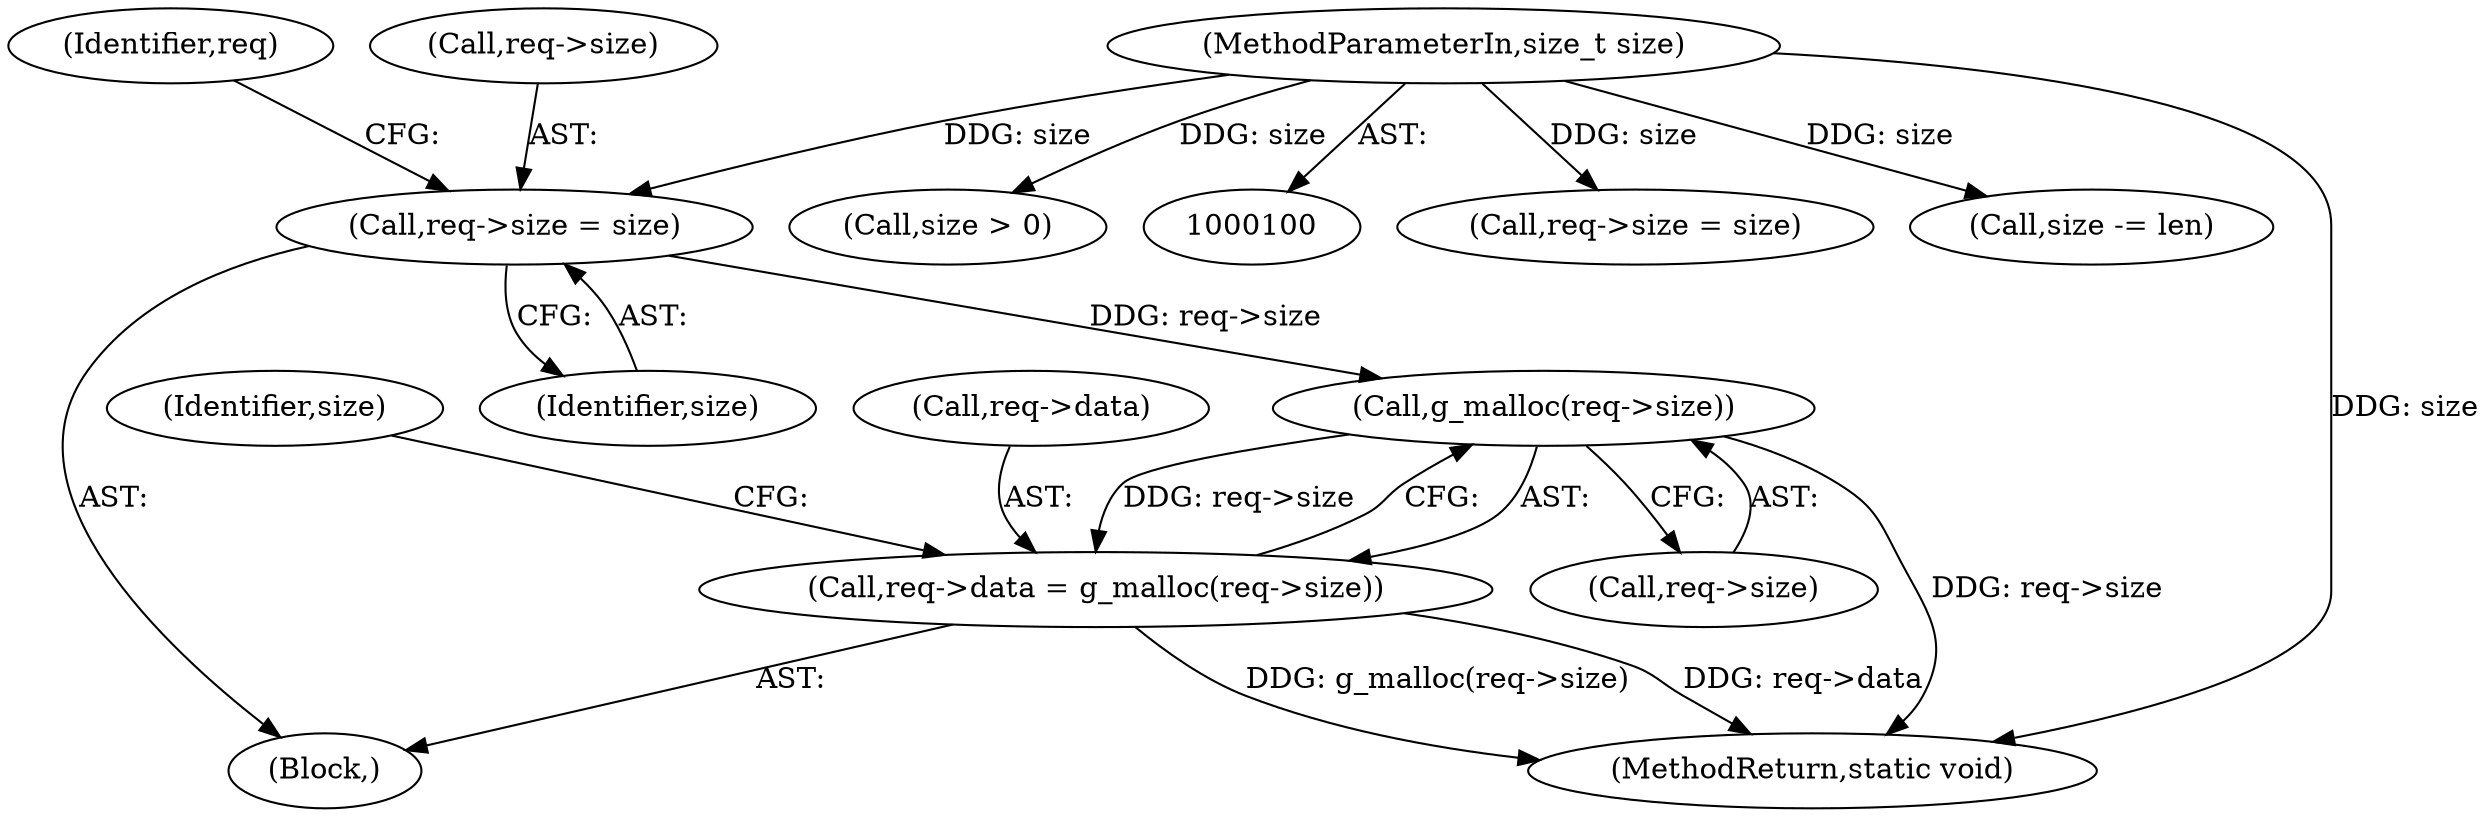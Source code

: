 digraph "0_qemu_60253ed1e6ec6d8e5ef2efe7bf755f475dce9956@pointer" {
"1000123" [label="(Call,req->size = size)"];
"1000102" [label="(MethodParameterIn,size_t size)"];
"1000142" [label="(Call,g_malloc(req->size))"];
"1000138" [label="(Call,req->data = g_malloc(req->size))"];
"1000163" [label="(Call,req->size = size)"];
"1000138" [label="(Call,req->data = g_malloc(req->size))"];
"1000123" [label="(Call,req->size = size)"];
"1000102" [label="(MethodParameterIn,size_t size)"];
"1000130" [label="(Identifier,req)"];
"1000105" [label="(Block,)"];
"1000148" [label="(Identifier,size)"];
"1000143" [label="(Call,req->size)"];
"1000186" [label="(Call,size -= len)"];
"1000202" [label="(MethodReturn,static void)"];
"1000124" [label="(Call,req->size)"];
"1000142" [label="(Call,g_malloc(req->size))"];
"1000147" [label="(Call,size > 0)"];
"1000139" [label="(Call,req->data)"];
"1000127" [label="(Identifier,size)"];
"1000123" -> "1000105"  [label="AST: "];
"1000123" -> "1000127"  [label="CFG: "];
"1000124" -> "1000123"  [label="AST: "];
"1000127" -> "1000123"  [label="AST: "];
"1000130" -> "1000123"  [label="CFG: "];
"1000102" -> "1000123"  [label="DDG: size"];
"1000123" -> "1000142"  [label="DDG: req->size"];
"1000102" -> "1000100"  [label="AST: "];
"1000102" -> "1000202"  [label="DDG: size"];
"1000102" -> "1000147"  [label="DDG: size"];
"1000102" -> "1000163"  [label="DDG: size"];
"1000102" -> "1000186"  [label="DDG: size"];
"1000142" -> "1000138"  [label="AST: "];
"1000142" -> "1000143"  [label="CFG: "];
"1000143" -> "1000142"  [label="AST: "];
"1000138" -> "1000142"  [label="CFG: "];
"1000142" -> "1000202"  [label="DDG: req->size"];
"1000142" -> "1000138"  [label="DDG: req->size"];
"1000138" -> "1000105"  [label="AST: "];
"1000139" -> "1000138"  [label="AST: "];
"1000148" -> "1000138"  [label="CFG: "];
"1000138" -> "1000202"  [label="DDG: g_malloc(req->size)"];
"1000138" -> "1000202"  [label="DDG: req->data"];
}
